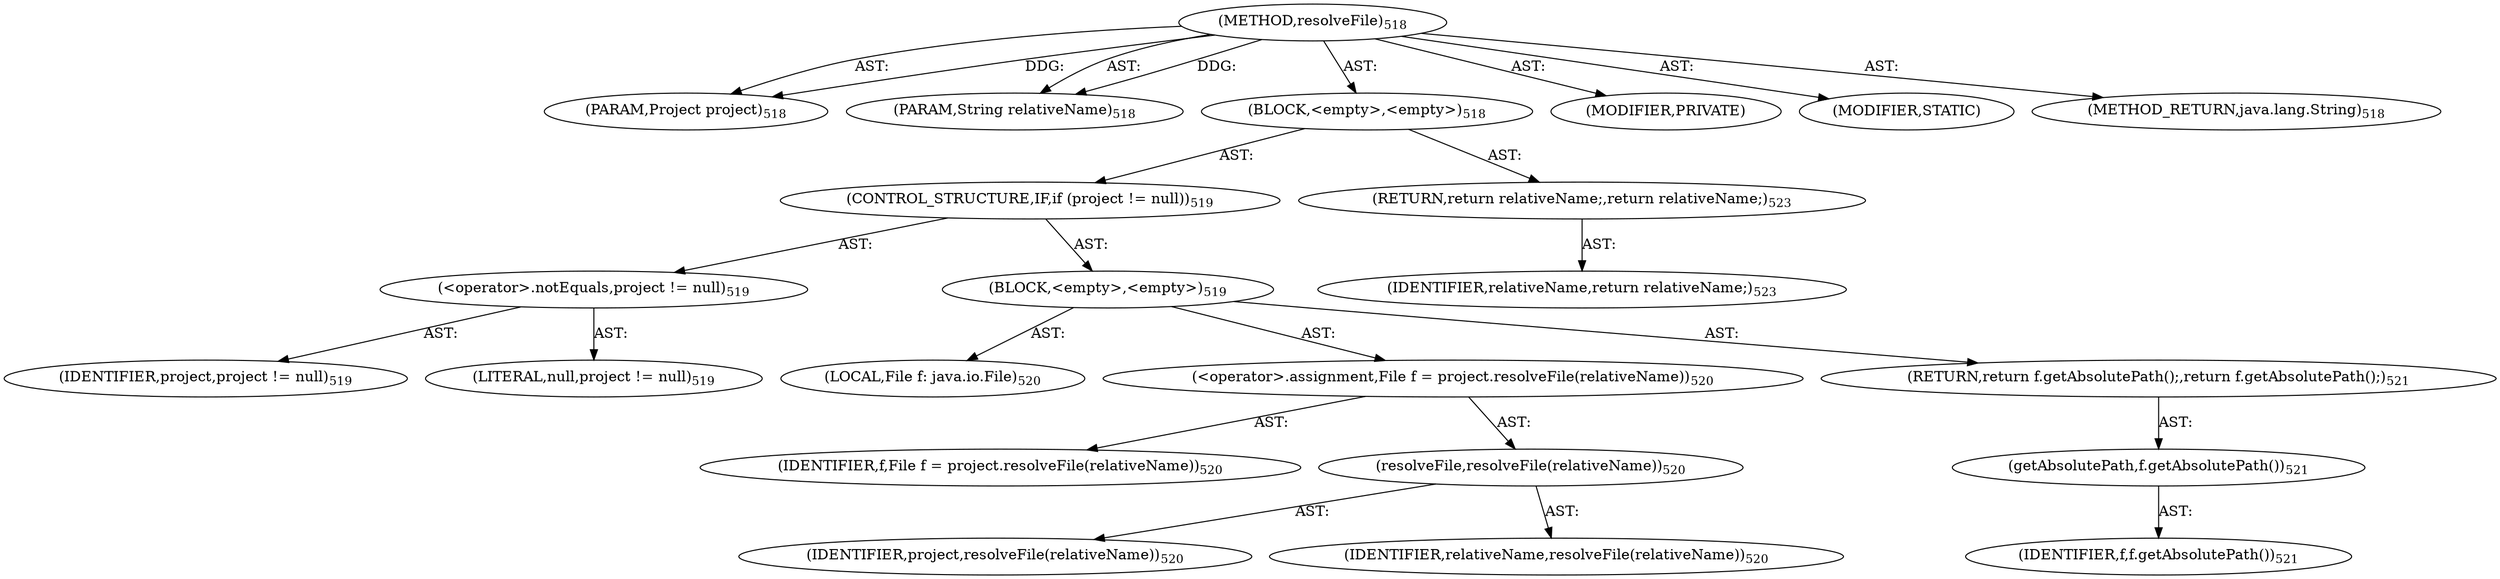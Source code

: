 digraph "resolveFile" {  
"111669149722" [label = <(METHOD,resolveFile)<SUB>518</SUB>> ]
"115964117043" [label = <(PARAM,Project project)<SUB>518</SUB>> ]
"115964117044" [label = <(PARAM,String relativeName)<SUB>518</SUB>> ]
"25769803861" [label = <(BLOCK,&lt;empty&gt;,&lt;empty&gt;)<SUB>518</SUB>> ]
"47244640311" [label = <(CONTROL_STRUCTURE,IF,if (project != null))<SUB>519</SUB>> ]
"30064771418" [label = <(&lt;operator&gt;.notEquals,project != null)<SUB>519</SUB>> ]
"68719477081" [label = <(IDENTIFIER,project,project != null)<SUB>519</SUB>> ]
"90194313258" [label = <(LITERAL,null,project != null)<SUB>519</SUB>> ]
"25769803862" [label = <(BLOCK,&lt;empty&gt;,&lt;empty&gt;)<SUB>519</SUB>> ]
"94489280561" [label = <(LOCAL,File f: java.io.File)<SUB>520</SUB>> ]
"30064771419" [label = <(&lt;operator&gt;.assignment,File f = project.resolveFile(relativeName))<SUB>520</SUB>> ]
"68719477082" [label = <(IDENTIFIER,f,File f = project.resolveFile(relativeName))<SUB>520</SUB>> ]
"30064771420" [label = <(resolveFile,resolveFile(relativeName))<SUB>520</SUB>> ]
"68719477083" [label = <(IDENTIFIER,project,resolveFile(relativeName))<SUB>520</SUB>> ]
"68719477084" [label = <(IDENTIFIER,relativeName,resolveFile(relativeName))<SUB>520</SUB>> ]
"146028888080" [label = <(RETURN,return f.getAbsolutePath();,return f.getAbsolutePath();)<SUB>521</SUB>> ]
"30064771421" [label = <(getAbsolutePath,f.getAbsolutePath())<SUB>521</SUB>> ]
"68719477085" [label = <(IDENTIFIER,f,f.getAbsolutePath())<SUB>521</SUB>> ]
"146028888081" [label = <(RETURN,return relativeName;,return relativeName;)<SUB>523</SUB>> ]
"68719477086" [label = <(IDENTIFIER,relativeName,return relativeName;)<SUB>523</SUB>> ]
"133143986233" [label = <(MODIFIER,PRIVATE)> ]
"133143986234" [label = <(MODIFIER,STATIC)> ]
"128849018906" [label = <(METHOD_RETURN,java.lang.String)<SUB>518</SUB>> ]
  "111669149722" -> "115964117043"  [ label = "AST: "] 
  "111669149722" -> "115964117044"  [ label = "AST: "] 
  "111669149722" -> "25769803861"  [ label = "AST: "] 
  "111669149722" -> "133143986233"  [ label = "AST: "] 
  "111669149722" -> "133143986234"  [ label = "AST: "] 
  "111669149722" -> "128849018906"  [ label = "AST: "] 
  "25769803861" -> "47244640311"  [ label = "AST: "] 
  "25769803861" -> "146028888081"  [ label = "AST: "] 
  "47244640311" -> "30064771418"  [ label = "AST: "] 
  "47244640311" -> "25769803862"  [ label = "AST: "] 
  "30064771418" -> "68719477081"  [ label = "AST: "] 
  "30064771418" -> "90194313258"  [ label = "AST: "] 
  "25769803862" -> "94489280561"  [ label = "AST: "] 
  "25769803862" -> "30064771419"  [ label = "AST: "] 
  "25769803862" -> "146028888080"  [ label = "AST: "] 
  "30064771419" -> "68719477082"  [ label = "AST: "] 
  "30064771419" -> "30064771420"  [ label = "AST: "] 
  "30064771420" -> "68719477083"  [ label = "AST: "] 
  "30064771420" -> "68719477084"  [ label = "AST: "] 
  "146028888080" -> "30064771421"  [ label = "AST: "] 
  "30064771421" -> "68719477085"  [ label = "AST: "] 
  "146028888081" -> "68719477086"  [ label = "AST: "] 
  "111669149722" -> "115964117043"  [ label = "DDG: "] 
  "111669149722" -> "115964117044"  [ label = "DDG: "] 
}
